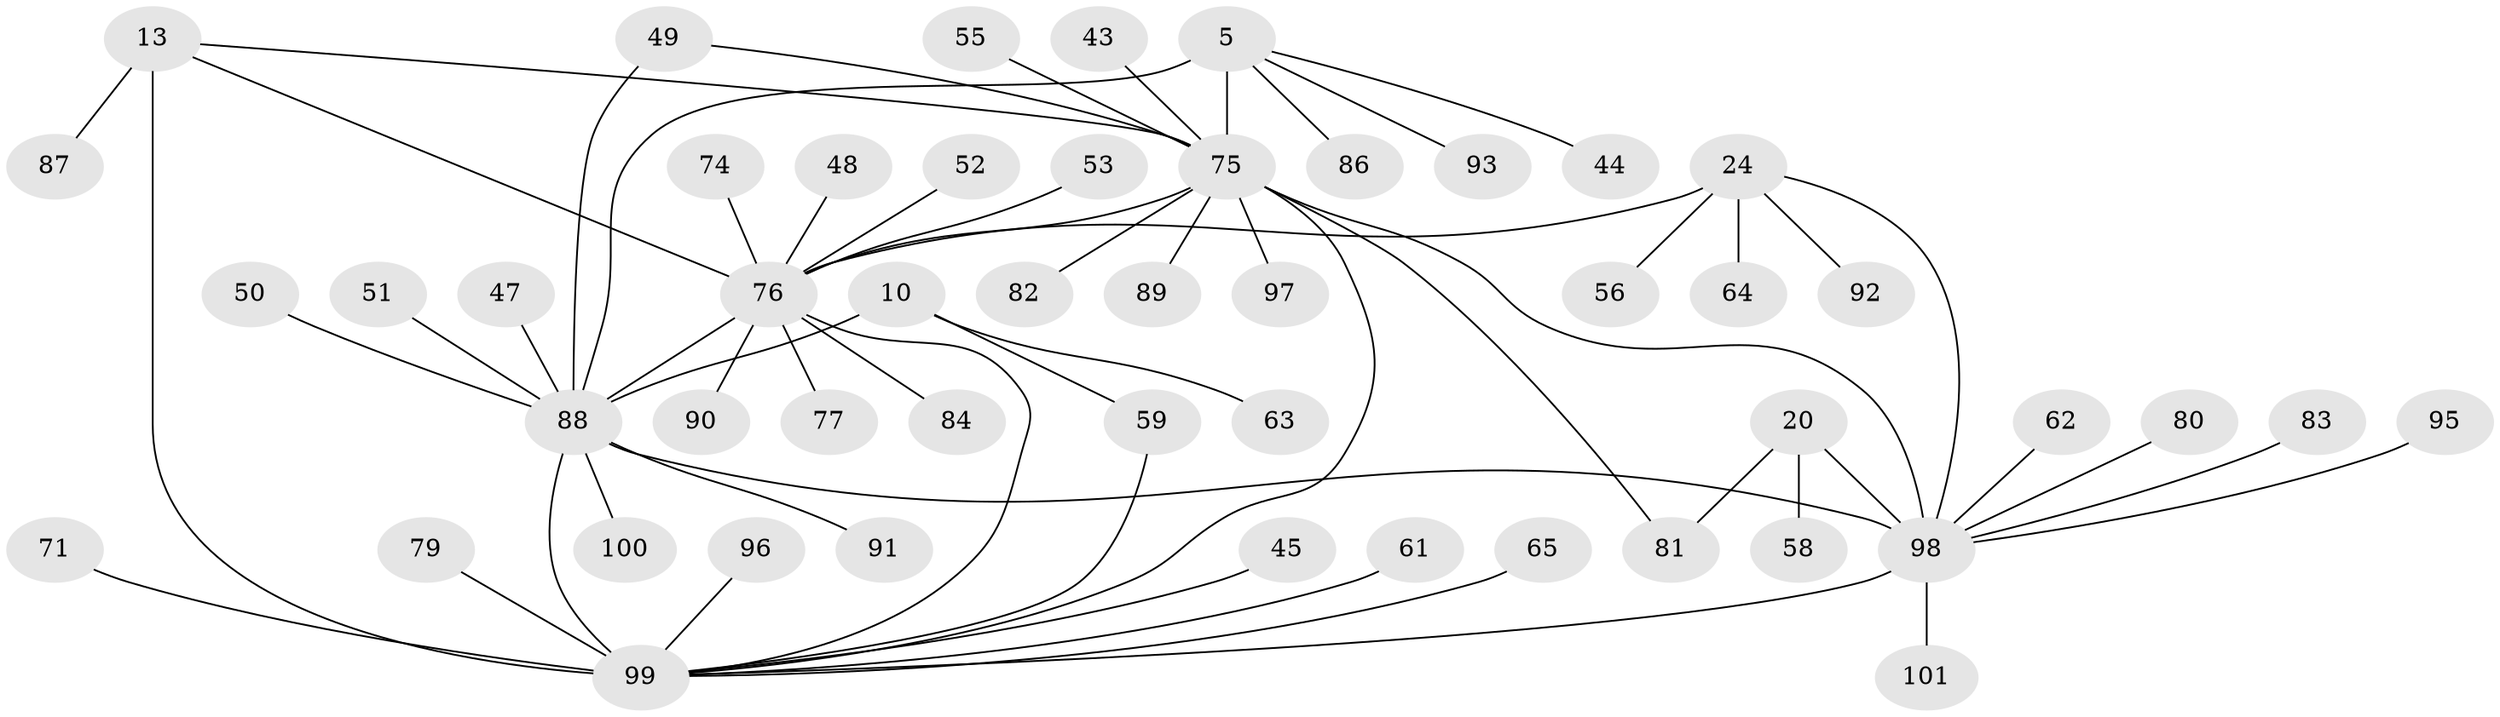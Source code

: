 // original degree distribution, {8: 0.06930693069306931, 6: 0.06930693069306931, 10: 0.019801980198019802, 5: 0.039603960396039604, 11: 0.019801980198019802, 7: 0.009900990099009901, 12: 0.009900990099009901, 4: 0.009900990099009901, 13: 0.009900990099009901, 2: 0.10891089108910891, 1: 0.5643564356435643, 3: 0.06930693069306931}
// Generated by graph-tools (version 1.1) at 2025/55/03/09/25 04:55:20]
// undirected, 50 vertices, 60 edges
graph export_dot {
graph [start="1"]
  node [color=gray90,style=filled];
  5 [super="+2"];
  10 [super="+8"];
  13 [super="+11"];
  20 [super="+17"];
  24 [super="+23"];
  43;
  44;
  45;
  47;
  48;
  49;
  50 [super="+27"];
  51;
  52;
  53;
  55;
  56;
  58;
  59;
  61;
  62;
  63;
  64;
  65;
  71;
  74;
  75 [super="+46+4"];
  76 [super="+42+70+25+22+29+30+35+39"];
  77 [super="+73"];
  79;
  80;
  81;
  82;
  83;
  84;
  86;
  87;
  88 [super="+9+31+33+34+38"];
  89;
  90;
  91;
  92;
  93 [super="+66+68"];
  95;
  96;
  97;
  98 [super="+69+94+18+37+67+72+19+32"];
  99 [super="+85+36"];
  100;
  101;
  5 -- 86;
  5 -- 44;
  5 -- 93;
  5 -- 75 [weight=6];
  5 -- 88;
  10 -- 63;
  10 -- 59;
  10 -- 88 [weight=6];
  13 -- 87;
  13 -- 76;
  13 -- 75;
  13 -- 99 [weight=7];
  20 -- 81;
  20 -- 58;
  20 -- 98 [weight=6];
  24 -- 64;
  24 -- 92;
  24 -- 56;
  24 -- 98;
  24 -- 76 [weight=6];
  43 -- 75;
  45 -- 99;
  47 -- 88;
  48 -- 76;
  49 -- 75;
  49 -- 88;
  50 -- 88;
  51 -- 88;
  52 -- 76;
  53 -- 76;
  55 -- 75;
  59 -- 99;
  61 -- 99;
  62 -- 98;
  65 -- 99;
  71 -- 99;
  74 -- 76;
  75 -- 76 [weight=3];
  75 -- 97;
  75 -- 98;
  75 -- 99 [weight=2];
  75 -- 81;
  75 -- 82;
  75 -- 89;
  76 -- 84;
  76 -- 77;
  76 -- 90;
  76 -- 99;
  76 -- 88 [weight=2];
  79 -- 99;
  80 -- 98;
  83 -- 98;
  88 -- 91;
  88 -- 98 [weight=2];
  88 -- 100;
  88 -- 99;
  95 -- 98;
  96 -- 99;
  98 -- 99 [weight=2];
  98 -- 101;
}
